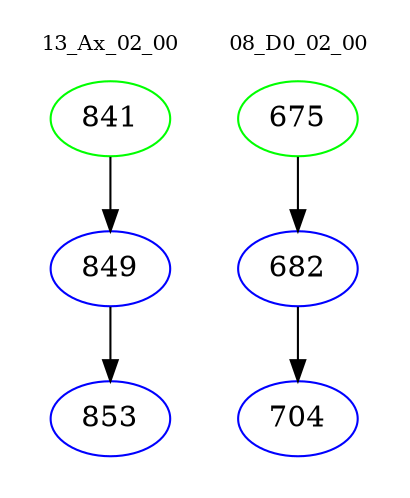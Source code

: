 digraph{
subgraph cluster_0 {
color = white
label = "13_Ax_02_00";
fontsize=10;
T0_841 [label="841", color="green"]
T0_841 -> T0_849 [color="black"]
T0_849 [label="849", color="blue"]
T0_849 -> T0_853 [color="black"]
T0_853 [label="853", color="blue"]
}
subgraph cluster_1 {
color = white
label = "08_D0_02_00";
fontsize=10;
T1_675 [label="675", color="green"]
T1_675 -> T1_682 [color="black"]
T1_682 [label="682", color="blue"]
T1_682 -> T1_704 [color="black"]
T1_704 [label="704", color="blue"]
}
}
